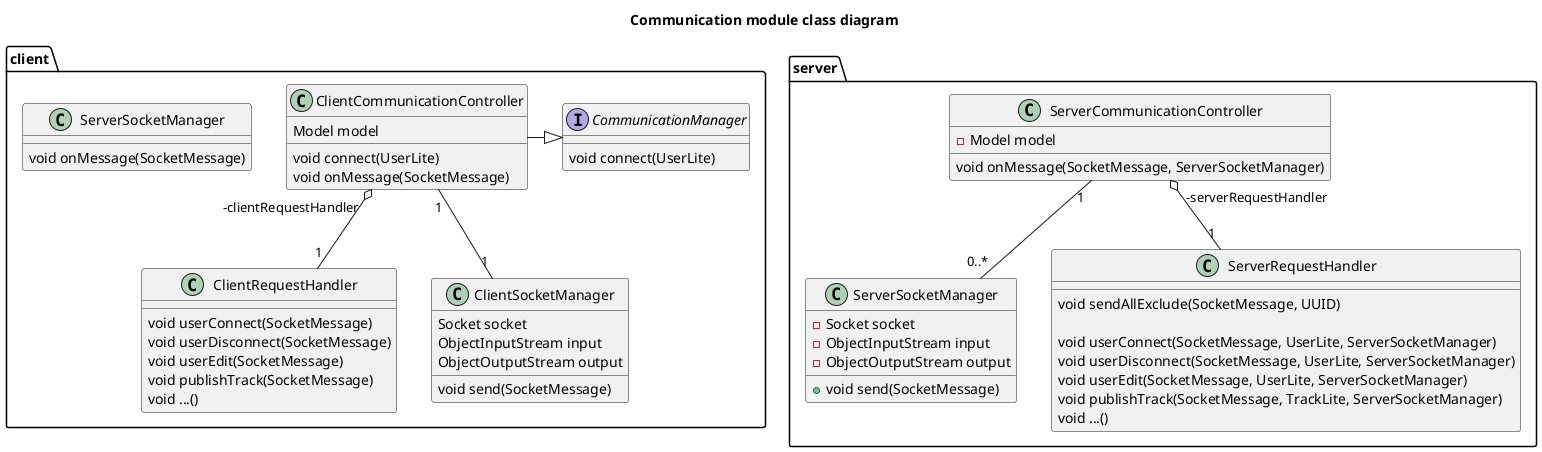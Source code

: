 @startuml Communication module class diagram
title Communication module class diagram

package server {
    class ServerCommunicationController {
        - Model model
        void onMessage(SocketMessage, ServerSocketManager)
    }

    class ServerSocketManager {
        - Socket socket
        - ObjectInputStream input
        - ObjectOutputStream output

        + void send(SocketMessage)
    }

    class ServerRequestHandler {
        void sendAllExclude(SocketMessage, UUID)

        void userConnect(SocketMessage, UserLite, ServerSocketManager)
        void userDisconnect(SocketMessage, UserLite, ServerSocketManager)
        void userEdit(SocketMessage, UserLite, ServerSocketManager)
        void publishTrack(SocketMessage, TrackLite, ServerSocketManager)
        void ...()
    }

    ServerCommunicationController "1" -- "0..*" ServerSocketManager
    ServerCommunicationController "-serverRequestHandler" o-- "    1" ServerRequestHandler

}

package client {
    class ClientCommunicationController {
        Model model

        void connect(UserLite)
        void onMessage(SocketMessage)
    } 

    class ClientRequestHandler {
        void userConnect(SocketMessage)
        void userDisconnect(SocketMessage)
        void userEdit(SocketMessage)
        void publishTrack(SocketMessage)
        void ...()
    }


    class ServerSocketManager {
        void onMessage(SocketMessage)
    }

    interface CommunicationManager {
        void connect(UserLite)
    }

    class ClientSocketManager {
        Socket socket
        ObjectInputStream input
        ObjectOutputStream output

        void send(SocketMessage)
    }

    ClientSocketManager "1" -up- "1" ClientCommunicationController
    CommunicationManager <|-left- ClientCommunicationController
    ClientCommunicationController "-clientRequestHandler" o-- "    1" ClientRequestHandler
}

@enduml
